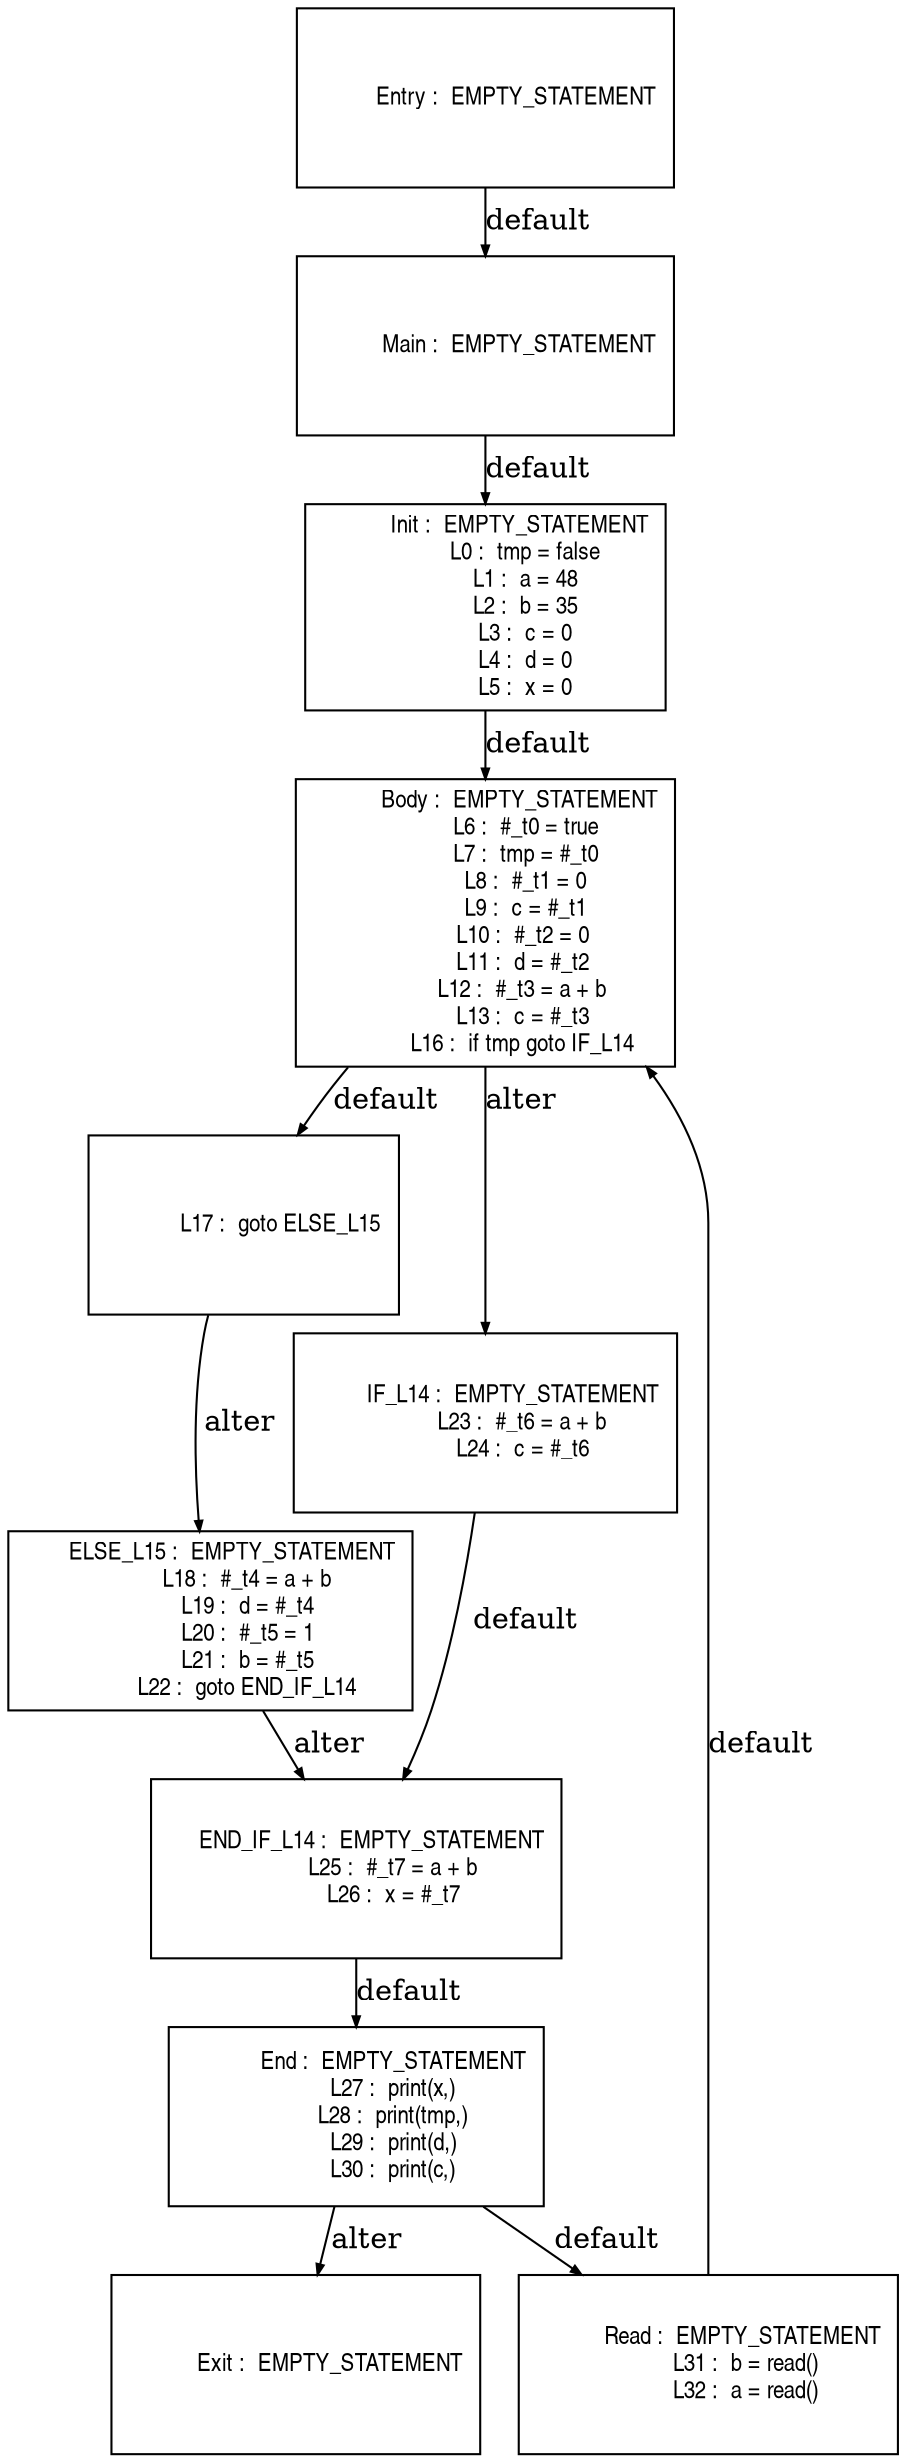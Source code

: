 digraph G {
  ranksep=.25;
  edge [arrowsize=.5]
  node [shape=rectangle, fontname="ArialNarrow",
        fontsize=12,  height=1.2];
  "           Main :  EMPTY_STATEMENT
"; "           Init :  EMPTY_STATEMENT
             L0 :  tmp = false
             L1 :  a = 48
             L2 :  b = 35
             L3 :  c = 0
             L4 :  d = 0
             L5 :  x = 0
"; "           Body :  EMPTY_STATEMENT
             L6 :  #_t0 = true
             L7 :  tmp = #_t0
             L8 :  #_t1 = 0
             L9 :  c = #_t1
            L10 :  #_t2 = 0
            L11 :  d = #_t2
            L12 :  #_t3 = a + b
            L13 :  c = #_t3
            L16 :  if tmp goto IF_L14
"; "            L17 :  goto ELSE_L15
"; "       ELSE_L15 :  EMPTY_STATEMENT
            L18 :  #_t4 = a + b
            L19 :  d = #_t4
            L20 :  #_t5 = 1
            L21 :  b = #_t5
            L22 :  goto END_IF_L14
"; "         IF_L14 :  EMPTY_STATEMENT
            L23 :  #_t6 = a + b
            L24 :  c = #_t6
"; "     END_IF_L14 :  EMPTY_STATEMENT
            L25 :  #_t7 = a + b
            L26 :  x = #_t7
"; "          Entry :  EMPTY_STATEMENT
"; "            End :  EMPTY_STATEMENT
            L27 :  print(x,)
            L28 :  print(tmp,)
            L29 :  print(d,)
            L30 :  print(c,)
"; "           Exit :  EMPTY_STATEMENT
"; "           Read :  EMPTY_STATEMENT
            L31 :  b = read()
            L32 :  a = read()
"; 
  "           Main :  EMPTY_STATEMENT
" -> "           Init :  EMPTY_STATEMENT
             L0 :  tmp = false
             L1 :  a = 48
             L2 :  b = 35
             L3 :  c = 0
             L4 :  d = 0
             L5 :  x = 0
"  [label="default"];
  "           Init :  EMPTY_STATEMENT
             L0 :  tmp = false
             L1 :  a = 48
             L2 :  b = 35
             L3 :  c = 0
             L4 :  d = 0
             L5 :  x = 0
" -> "           Body :  EMPTY_STATEMENT
             L6 :  #_t0 = true
             L7 :  tmp = #_t0
             L8 :  #_t1 = 0
             L9 :  c = #_t1
            L10 :  #_t2 = 0
            L11 :  d = #_t2
            L12 :  #_t3 = a + b
            L13 :  c = #_t3
            L16 :  if tmp goto IF_L14
"  [label="default"];
  "           Body :  EMPTY_STATEMENT
             L6 :  #_t0 = true
             L7 :  tmp = #_t0
             L8 :  #_t1 = 0
             L9 :  c = #_t1
            L10 :  #_t2 = 0
            L11 :  d = #_t2
            L12 :  #_t3 = a + b
            L13 :  c = #_t3
            L16 :  if tmp goto IF_L14
" -> "            L17 :  goto ELSE_L15
"  [label="default"];
  "           Body :  EMPTY_STATEMENT
             L6 :  #_t0 = true
             L7 :  tmp = #_t0
             L8 :  #_t1 = 0
             L9 :  c = #_t1
            L10 :  #_t2 = 0
            L11 :  d = #_t2
            L12 :  #_t3 = a + b
            L13 :  c = #_t3
            L16 :  if tmp goto IF_L14
" -> "         IF_L14 :  EMPTY_STATEMENT
            L23 :  #_t6 = a + b
            L24 :  c = #_t6
"  [label="alter"];
  "            L17 :  goto ELSE_L15
" -> "       ELSE_L15 :  EMPTY_STATEMENT
            L18 :  #_t4 = a + b
            L19 :  d = #_t4
            L20 :  #_t5 = 1
            L21 :  b = #_t5
            L22 :  goto END_IF_L14
"  [label="alter"];
  "       ELSE_L15 :  EMPTY_STATEMENT
            L18 :  #_t4 = a + b
            L19 :  d = #_t4
            L20 :  #_t5 = 1
            L21 :  b = #_t5
            L22 :  goto END_IF_L14
" -> "     END_IF_L14 :  EMPTY_STATEMENT
            L25 :  #_t7 = a + b
            L26 :  x = #_t7
"  [label="alter"];
  "         IF_L14 :  EMPTY_STATEMENT
            L23 :  #_t6 = a + b
            L24 :  c = #_t6
" -> "     END_IF_L14 :  EMPTY_STATEMENT
            L25 :  #_t7 = a + b
            L26 :  x = #_t7
"  [label="default"];
  "     END_IF_L14 :  EMPTY_STATEMENT
            L25 :  #_t7 = a + b
            L26 :  x = #_t7
" -> "            End :  EMPTY_STATEMENT
            L27 :  print(x,)
            L28 :  print(tmp,)
            L29 :  print(d,)
            L30 :  print(c,)
"  [label="default"];
  "          Entry :  EMPTY_STATEMENT
" -> "           Main :  EMPTY_STATEMENT
"  [label="default"];
  "            End :  EMPTY_STATEMENT
            L27 :  print(x,)
            L28 :  print(tmp,)
            L29 :  print(d,)
            L30 :  print(c,)
" -> "           Read :  EMPTY_STATEMENT
            L31 :  b = read()
            L32 :  a = read()
"  [label="default"];
  "            End :  EMPTY_STATEMENT
            L27 :  print(x,)
            L28 :  print(tmp,)
            L29 :  print(d,)
            L30 :  print(c,)
" -> "           Exit :  EMPTY_STATEMENT
"  [label="alter"];
  "           Read :  EMPTY_STATEMENT
            L31 :  b = read()
            L32 :  a = read()
" -> "           Body :  EMPTY_STATEMENT
             L6 :  #_t0 = true
             L7 :  tmp = #_t0
             L8 :  #_t1 = 0
             L9 :  c = #_t1
            L10 :  #_t2 = 0
            L11 :  d = #_t2
            L12 :  #_t3 = a + b
            L13 :  c = #_t3
            L16 :  if tmp goto IF_L14
"  [label="default"];
}
